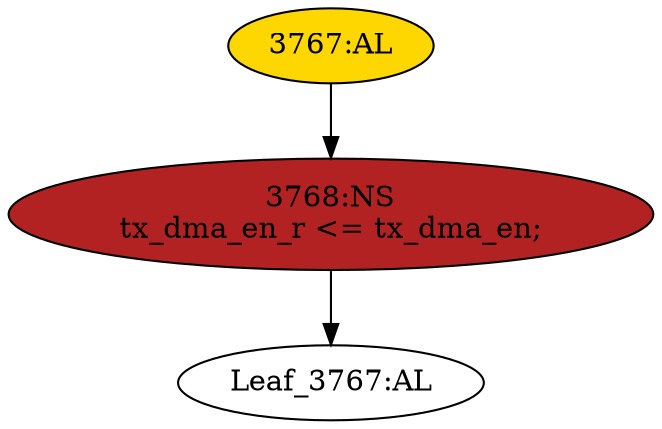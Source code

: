 strict digraph "" {
	node [label="\N"];
	"3768:NS"	 [ast="<pyverilog.vparser.ast.NonblockingSubstitution object at 0x7f13b5568410>",
		fillcolor=firebrick,
		label="3768:NS
tx_dma_en_r <= tx_dma_en;",
		statements="[<pyverilog.vparser.ast.NonblockingSubstitution object at 0x7f13b5568410>]",
		style=filled,
		typ=NonblockingSubstitution];
	"Leaf_3767:AL"	 [def_var="['tx_dma_en_r']",
		label="Leaf_3767:AL"];
	"3768:NS" -> "Leaf_3767:AL"	 [cond="[]",
		lineno=None];
	"3767:AL"	 [ast="<pyverilog.vparser.ast.Always object at 0x7f13b5568610>",
		clk_sens=True,
		fillcolor=gold,
		label="3767:AL",
		sens="['clk']",
		statements="[]",
		style=filled,
		typ=Always,
		use_var="['tx_dma_en']"];
	"3767:AL" -> "3768:NS"	 [cond="[]",
		lineno=None];
}
